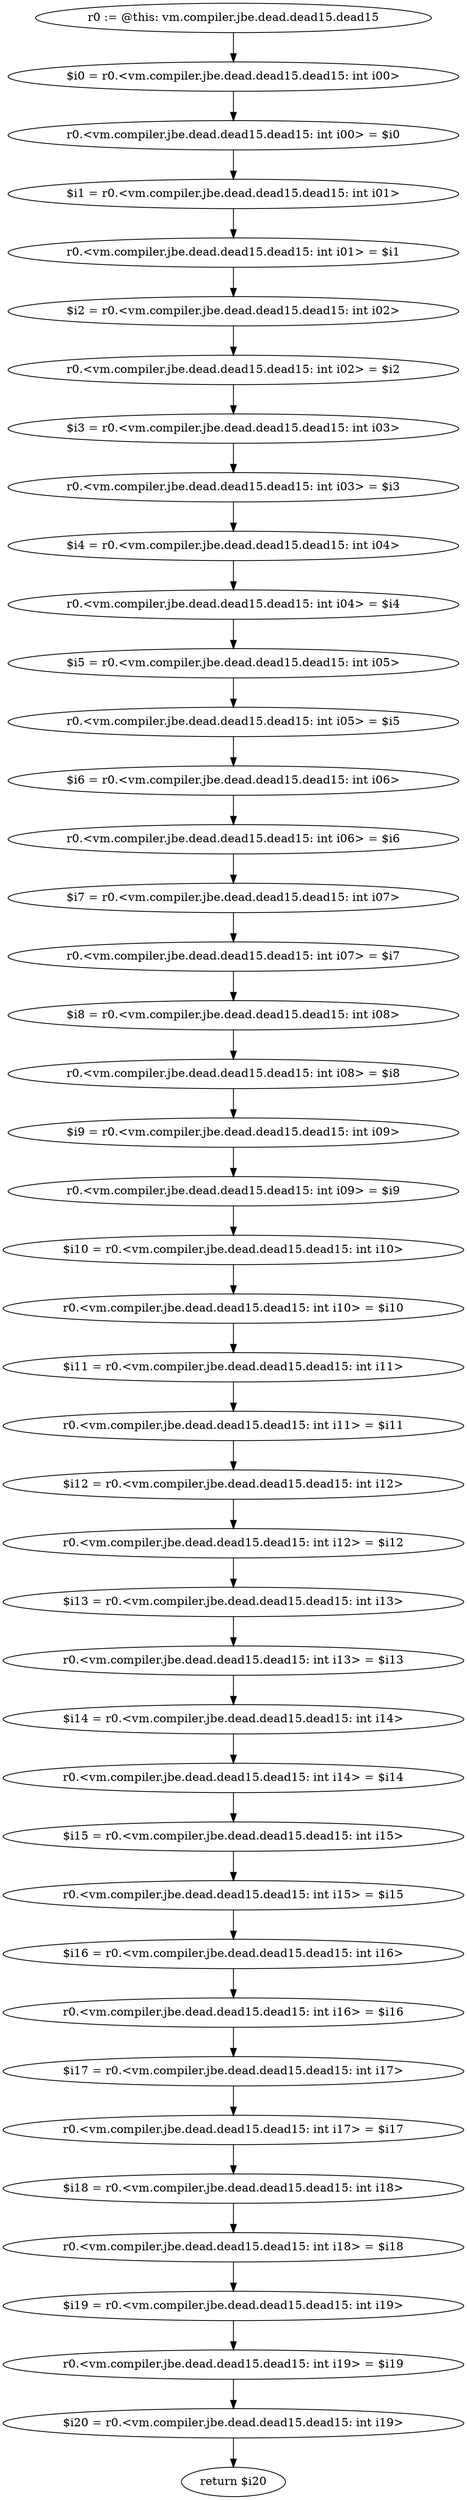 digraph "unitGraph" {
    "r0 := @this: vm.compiler.jbe.dead.dead15.dead15"
    "$i0 = r0.<vm.compiler.jbe.dead.dead15.dead15: int i00>"
    "r0.<vm.compiler.jbe.dead.dead15.dead15: int i00> = $i0"
    "$i1 = r0.<vm.compiler.jbe.dead.dead15.dead15: int i01>"
    "r0.<vm.compiler.jbe.dead.dead15.dead15: int i01> = $i1"
    "$i2 = r0.<vm.compiler.jbe.dead.dead15.dead15: int i02>"
    "r0.<vm.compiler.jbe.dead.dead15.dead15: int i02> = $i2"
    "$i3 = r0.<vm.compiler.jbe.dead.dead15.dead15: int i03>"
    "r0.<vm.compiler.jbe.dead.dead15.dead15: int i03> = $i3"
    "$i4 = r0.<vm.compiler.jbe.dead.dead15.dead15: int i04>"
    "r0.<vm.compiler.jbe.dead.dead15.dead15: int i04> = $i4"
    "$i5 = r0.<vm.compiler.jbe.dead.dead15.dead15: int i05>"
    "r0.<vm.compiler.jbe.dead.dead15.dead15: int i05> = $i5"
    "$i6 = r0.<vm.compiler.jbe.dead.dead15.dead15: int i06>"
    "r0.<vm.compiler.jbe.dead.dead15.dead15: int i06> = $i6"
    "$i7 = r0.<vm.compiler.jbe.dead.dead15.dead15: int i07>"
    "r0.<vm.compiler.jbe.dead.dead15.dead15: int i07> = $i7"
    "$i8 = r0.<vm.compiler.jbe.dead.dead15.dead15: int i08>"
    "r0.<vm.compiler.jbe.dead.dead15.dead15: int i08> = $i8"
    "$i9 = r0.<vm.compiler.jbe.dead.dead15.dead15: int i09>"
    "r0.<vm.compiler.jbe.dead.dead15.dead15: int i09> = $i9"
    "$i10 = r0.<vm.compiler.jbe.dead.dead15.dead15: int i10>"
    "r0.<vm.compiler.jbe.dead.dead15.dead15: int i10> = $i10"
    "$i11 = r0.<vm.compiler.jbe.dead.dead15.dead15: int i11>"
    "r0.<vm.compiler.jbe.dead.dead15.dead15: int i11> = $i11"
    "$i12 = r0.<vm.compiler.jbe.dead.dead15.dead15: int i12>"
    "r0.<vm.compiler.jbe.dead.dead15.dead15: int i12> = $i12"
    "$i13 = r0.<vm.compiler.jbe.dead.dead15.dead15: int i13>"
    "r0.<vm.compiler.jbe.dead.dead15.dead15: int i13> = $i13"
    "$i14 = r0.<vm.compiler.jbe.dead.dead15.dead15: int i14>"
    "r0.<vm.compiler.jbe.dead.dead15.dead15: int i14> = $i14"
    "$i15 = r0.<vm.compiler.jbe.dead.dead15.dead15: int i15>"
    "r0.<vm.compiler.jbe.dead.dead15.dead15: int i15> = $i15"
    "$i16 = r0.<vm.compiler.jbe.dead.dead15.dead15: int i16>"
    "r0.<vm.compiler.jbe.dead.dead15.dead15: int i16> = $i16"
    "$i17 = r0.<vm.compiler.jbe.dead.dead15.dead15: int i17>"
    "r0.<vm.compiler.jbe.dead.dead15.dead15: int i17> = $i17"
    "$i18 = r0.<vm.compiler.jbe.dead.dead15.dead15: int i18>"
    "r0.<vm.compiler.jbe.dead.dead15.dead15: int i18> = $i18"
    "$i19 = r0.<vm.compiler.jbe.dead.dead15.dead15: int i19>"
    "r0.<vm.compiler.jbe.dead.dead15.dead15: int i19> = $i19"
    "$i20 = r0.<vm.compiler.jbe.dead.dead15.dead15: int i19>"
    "return $i20"
    "r0 := @this: vm.compiler.jbe.dead.dead15.dead15"->"$i0 = r0.<vm.compiler.jbe.dead.dead15.dead15: int i00>";
    "$i0 = r0.<vm.compiler.jbe.dead.dead15.dead15: int i00>"->"r0.<vm.compiler.jbe.dead.dead15.dead15: int i00> = $i0";
    "r0.<vm.compiler.jbe.dead.dead15.dead15: int i00> = $i0"->"$i1 = r0.<vm.compiler.jbe.dead.dead15.dead15: int i01>";
    "$i1 = r0.<vm.compiler.jbe.dead.dead15.dead15: int i01>"->"r0.<vm.compiler.jbe.dead.dead15.dead15: int i01> = $i1";
    "r0.<vm.compiler.jbe.dead.dead15.dead15: int i01> = $i1"->"$i2 = r0.<vm.compiler.jbe.dead.dead15.dead15: int i02>";
    "$i2 = r0.<vm.compiler.jbe.dead.dead15.dead15: int i02>"->"r0.<vm.compiler.jbe.dead.dead15.dead15: int i02> = $i2";
    "r0.<vm.compiler.jbe.dead.dead15.dead15: int i02> = $i2"->"$i3 = r0.<vm.compiler.jbe.dead.dead15.dead15: int i03>";
    "$i3 = r0.<vm.compiler.jbe.dead.dead15.dead15: int i03>"->"r0.<vm.compiler.jbe.dead.dead15.dead15: int i03> = $i3";
    "r0.<vm.compiler.jbe.dead.dead15.dead15: int i03> = $i3"->"$i4 = r0.<vm.compiler.jbe.dead.dead15.dead15: int i04>";
    "$i4 = r0.<vm.compiler.jbe.dead.dead15.dead15: int i04>"->"r0.<vm.compiler.jbe.dead.dead15.dead15: int i04> = $i4";
    "r0.<vm.compiler.jbe.dead.dead15.dead15: int i04> = $i4"->"$i5 = r0.<vm.compiler.jbe.dead.dead15.dead15: int i05>";
    "$i5 = r0.<vm.compiler.jbe.dead.dead15.dead15: int i05>"->"r0.<vm.compiler.jbe.dead.dead15.dead15: int i05> = $i5";
    "r0.<vm.compiler.jbe.dead.dead15.dead15: int i05> = $i5"->"$i6 = r0.<vm.compiler.jbe.dead.dead15.dead15: int i06>";
    "$i6 = r0.<vm.compiler.jbe.dead.dead15.dead15: int i06>"->"r0.<vm.compiler.jbe.dead.dead15.dead15: int i06> = $i6";
    "r0.<vm.compiler.jbe.dead.dead15.dead15: int i06> = $i6"->"$i7 = r0.<vm.compiler.jbe.dead.dead15.dead15: int i07>";
    "$i7 = r0.<vm.compiler.jbe.dead.dead15.dead15: int i07>"->"r0.<vm.compiler.jbe.dead.dead15.dead15: int i07> = $i7";
    "r0.<vm.compiler.jbe.dead.dead15.dead15: int i07> = $i7"->"$i8 = r0.<vm.compiler.jbe.dead.dead15.dead15: int i08>";
    "$i8 = r0.<vm.compiler.jbe.dead.dead15.dead15: int i08>"->"r0.<vm.compiler.jbe.dead.dead15.dead15: int i08> = $i8";
    "r0.<vm.compiler.jbe.dead.dead15.dead15: int i08> = $i8"->"$i9 = r0.<vm.compiler.jbe.dead.dead15.dead15: int i09>";
    "$i9 = r0.<vm.compiler.jbe.dead.dead15.dead15: int i09>"->"r0.<vm.compiler.jbe.dead.dead15.dead15: int i09> = $i9";
    "r0.<vm.compiler.jbe.dead.dead15.dead15: int i09> = $i9"->"$i10 = r0.<vm.compiler.jbe.dead.dead15.dead15: int i10>";
    "$i10 = r0.<vm.compiler.jbe.dead.dead15.dead15: int i10>"->"r0.<vm.compiler.jbe.dead.dead15.dead15: int i10> = $i10";
    "r0.<vm.compiler.jbe.dead.dead15.dead15: int i10> = $i10"->"$i11 = r0.<vm.compiler.jbe.dead.dead15.dead15: int i11>";
    "$i11 = r0.<vm.compiler.jbe.dead.dead15.dead15: int i11>"->"r0.<vm.compiler.jbe.dead.dead15.dead15: int i11> = $i11";
    "r0.<vm.compiler.jbe.dead.dead15.dead15: int i11> = $i11"->"$i12 = r0.<vm.compiler.jbe.dead.dead15.dead15: int i12>";
    "$i12 = r0.<vm.compiler.jbe.dead.dead15.dead15: int i12>"->"r0.<vm.compiler.jbe.dead.dead15.dead15: int i12> = $i12";
    "r0.<vm.compiler.jbe.dead.dead15.dead15: int i12> = $i12"->"$i13 = r0.<vm.compiler.jbe.dead.dead15.dead15: int i13>";
    "$i13 = r0.<vm.compiler.jbe.dead.dead15.dead15: int i13>"->"r0.<vm.compiler.jbe.dead.dead15.dead15: int i13> = $i13";
    "r0.<vm.compiler.jbe.dead.dead15.dead15: int i13> = $i13"->"$i14 = r0.<vm.compiler.jbe.dead.dead15.dead15: int i14>";
    "$i14 = r0.<vm.compiler.jbe.dead.dead15.dead15: int i14>"->"r0.<vm.compiler.jbe.dead.dead15.dead15: int i14> = $i14";
    "r0.<vm.compiler.jbe.dead.dead15.dead15: int i14> = $i14"->"$i15 = r0.<vm.compiler.jbe.dead.dead15.dead15: int i15>";
    "$i15 = r0.<vm.compiler.jbe.dead.dead15.dead15: int i15>"->"r0.<vm.compiler.jbe.dead.dead15.dead15: int i15> = $i15";
    "r0.<vm.compiler.jbe.dead.dead15.dead15: int i15> = $i15"->"$i16 = r0.<vm.compiler.jbe.dead.dead15.dead15: int i16>";
    "$i16 = r0.<vm.compiler.jbe.dead.dead15.dead15: int i16>"->"r0.<vm.compiler.jbe.dead.dead15.dead15: int i16> = $i16";
    "r0.<vm.compiler.jbe.dead.dead15.dead15: int i16> = $i16"->"$i17 = r0.<vm.compiler.jbe.dead.dead15.dead15: int i17>";
    "$i17 = r0.<vm.compiler.jbe.dead.dead15.dead15: int i17>"->"r0.<vm.compiler.jbe.dead.dead15.dead15: int i17> = $i17";
    "r0.<vm.compiler.jbe.dead.dead15.dead15: int i17> = $i17"->"$i18 = r0.<vm.compiler.jbe.dead.dead15.dead15: int i18>";
    "$i18 = r0.<vm.compiler.jbe.dead.dead15.dead15: int i18>"->"r0.<vm.compiler.jbe.dead.dead15.dead15: int i18> = $i18";
    "r0.<vm.compiler.jbe.dead.dead15.dead15: int i18> = $i18"->"$i19 = r0.<vm.compiler.jbe.dead.dead15.dead15: int i19>";
    "$i19 = r0.<vm.compiler.jbe.dead.dead15.dead15: int i19>"->"r0.<vm.compiler.jbe.dead.dead15.dead15: int i19> = $i19";
    "r0.<vm.compiler.jbe.dead.dead15.dead15: int i19> = $i19"->"$i20 = r0.<vm.compiler.jbe.dead.dead15.dead15: int i19>";
    "$i20 = r0.<vm.compiler.jbe.dead.dead15.dead15: int i19>"->"return $i20";
}
